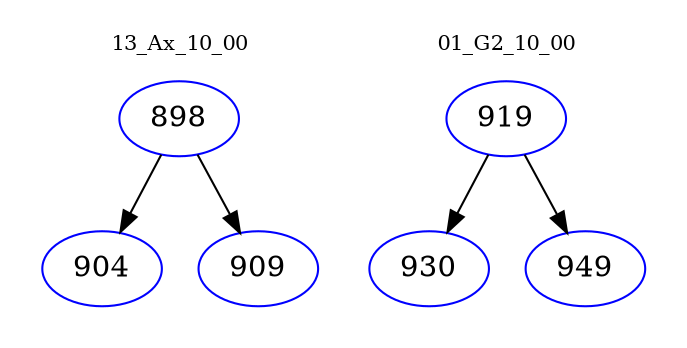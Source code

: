 digraph{
subgraph cluster_0 {
color = white
label = "13_Ax_10_00";
fontsize=10;
T0_898 [label="898", color="blue"]
T0_898 -> T0_904 [color="black"]
T0_904 [label="904", color="blue"]
T0_898 -> T0_909 [color="black"]
T0_909 [label="909", color="blue"]
}
subgraph cluster_1 {
color = white
label = "01_G2_10_00";
fontsize=10;
T1_919 [label="919", color="blue"]
T1_919 -> T1_930 [color="black"]
T1_930 [label="930", color="blue"]
T1_919 -> T1_949 [color="black"]
T1_949 [label="949", color="blue"]
}
}
